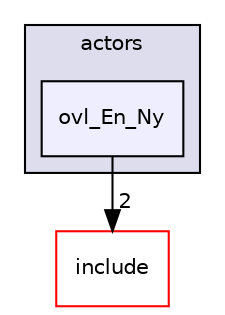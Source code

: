 digraph "src/overlays/actors/ovl_En_Ny" {
  compound=true
  node [ fontsize="10", fontname="Helvetica"];
  edge [ labelfontsize="10", labelfontname="Helvetica"];
  subgraph clusterdir_e93473484be31ce7bcb356bd643a22f8 {
    graph [ bgcolor="#ddddee", pencolor="black", label="actors" fontname="Helvetica", fontsize="10", URL="dir_e93473484be31ce7bcb356bd643a22f8.html"]
  dir_f8453d47f9e6997a45a77b9e39da70c7 [shape=box, label="ovl_En_Ny", style="filled", fillcolor="#eeeeff", pencolor="black", URL="dir_f8453d47f9e6997a45a77b9e39da70c7.html"];
  }
  dir_d44c64559bbebec7f509842c48db8b23 [shape=box label="include" fillcolor="white" style="filled" color="red" URL="dir_d44c64559bbebec7f509842c48db8b23.html"];
  dir_f8453d47f9e6997a45a77b9e39da70c7->dir_d44c64559bbebec7f509842c48db8b23 [headlabel="2", labeldistance=1.5 headhref="dir_000316_000000.html"];
}
